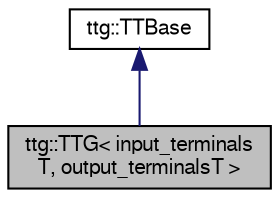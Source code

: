 digraph "ttg::TTG&lt; input_terminalsT, output_terminalsT &gt;"
{
 // LATEX_PDF_SIZE
  edge [fontname="FreeSans",fontsize="10",labelfontname="FreeSans",labelfontsize="10"];
  node [fontname="FreeSans",fontsize="10",shape=record];
  Node1 [label="ttg::TTG\< input_terminals\lT, output_terminalsT \>",height=0.2,width=0.4,color="black", fillcolor="grey75", style="filled", fontcolor="black",tooltip="a template task graph implementation"];
  Node2 -> Node1 [dir="back",color="midnightblue",fontsize="10",style="solid",fontname="FreeSans"];
  Node2 [label="ttg::TTBase",height=0.2,width=0.4,color="black", fillcolor="white", style="filled",URL="$classttg_1_1_t_t_base.html",tooltip="A base class for all template tasks."];
}
